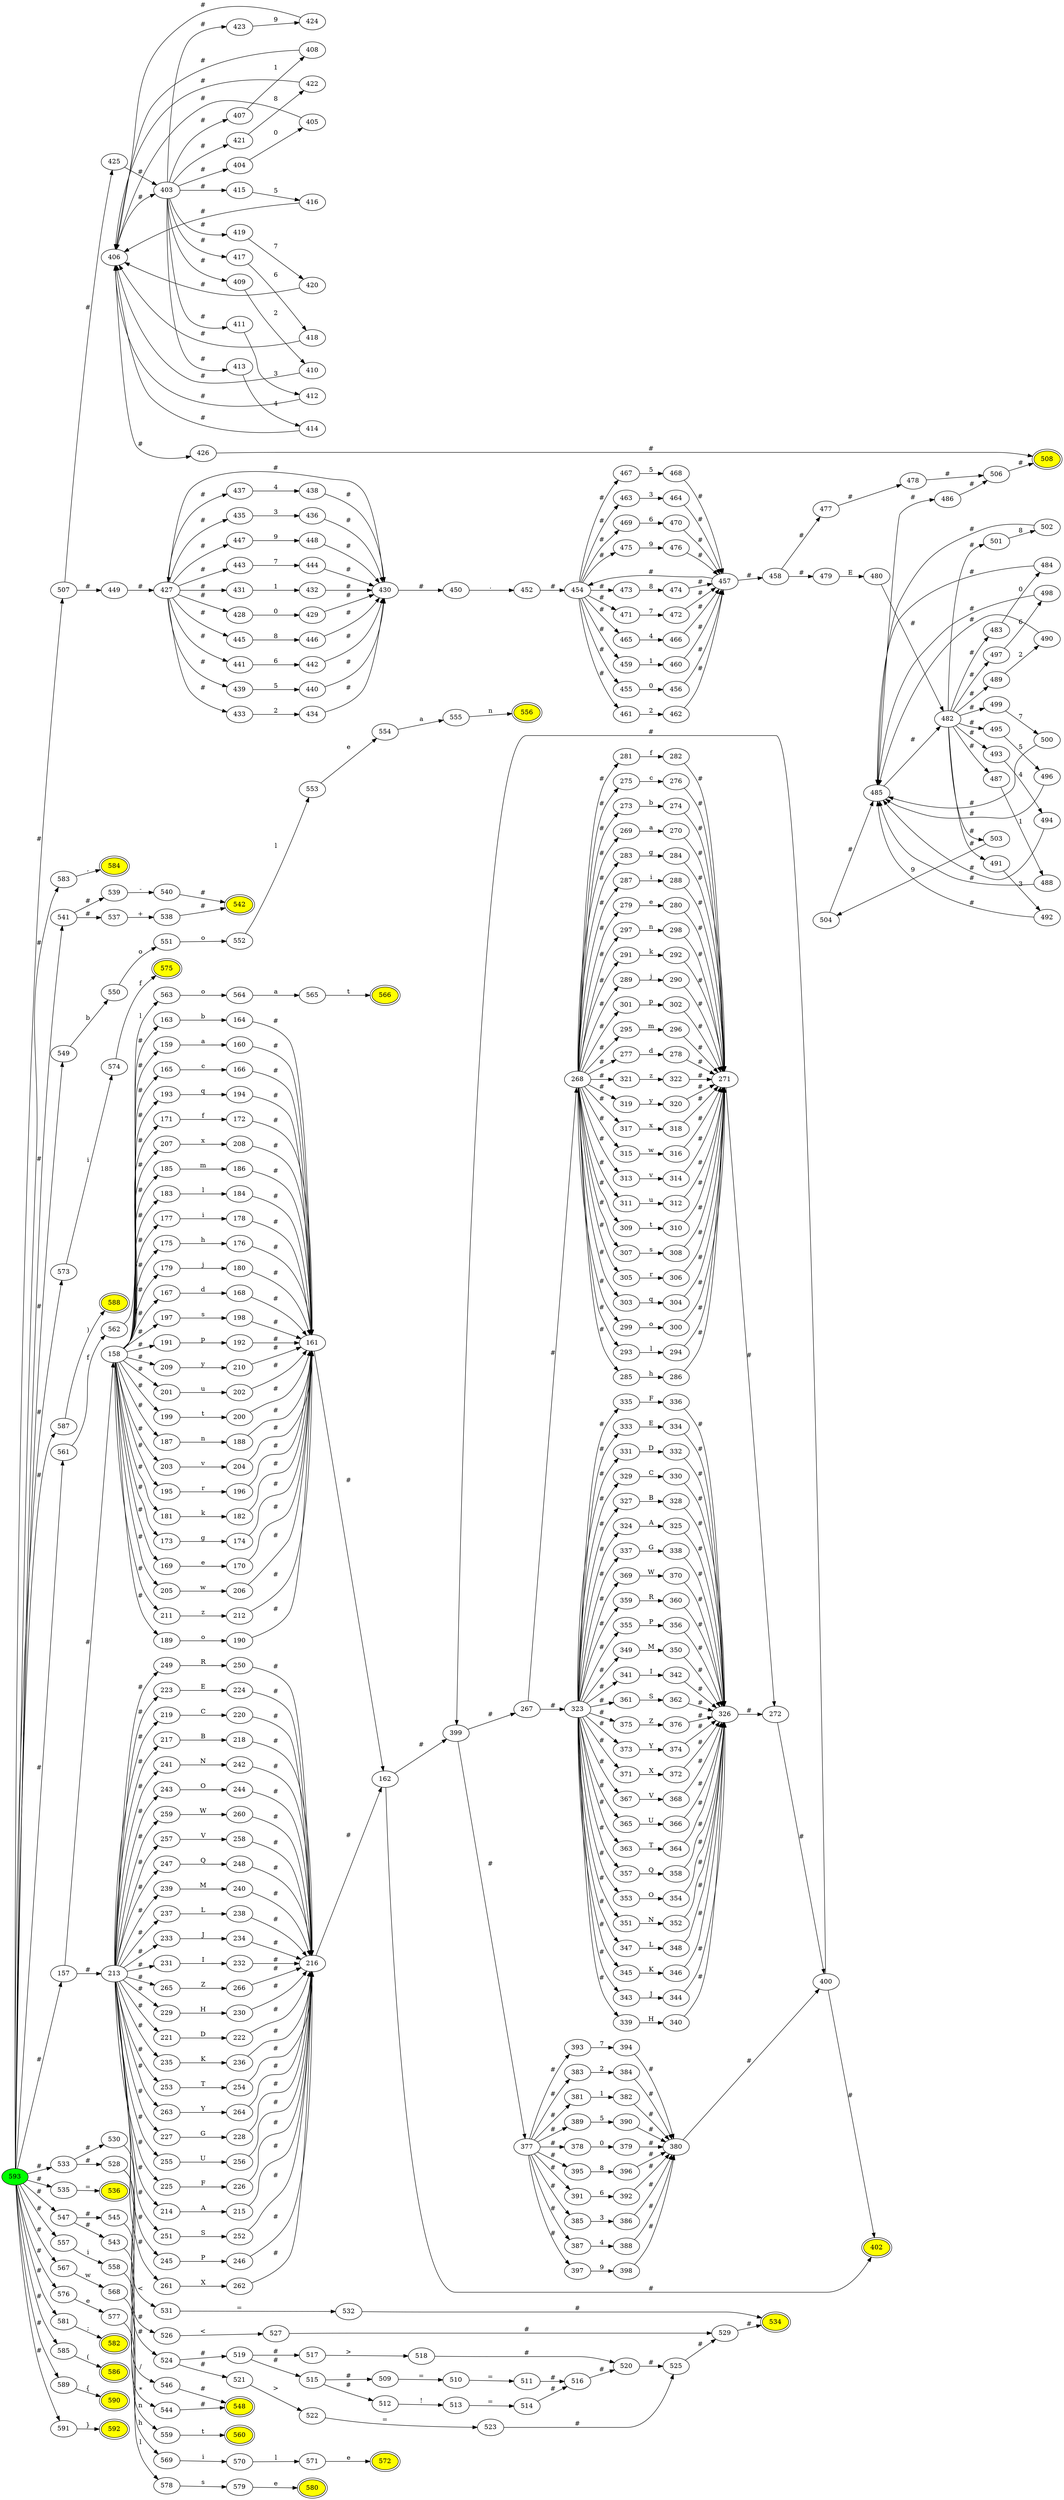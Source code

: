 digraph {
	rankdir=LR;
	504 -> 485 [label="#"];
	502 -> 485 [label="#"];
	498 -> 485 [label="#"];
	494 -> 485 [label="#"];
	492 -> 485 [label="#"];
	490 -> 485 [label="#"];
	501 -> 502 [label="8"];
	497 -> 498 [label="6"];
	495 -> 496 [label="5"];
	491 -> 492 [label="3"];
	483 -> 484 [label="0"];
	478 -> 506 [label="#"];
	479 -> 480 [label="E"];
	476 -> 457 [label="#"];
	474 -> 457 [label="#"];
	472 -> 457 [label="#"];
	466 -> 457 [label="#"];
	460 -> 457 [label="#"];
	380 -> 400 [label="#"];
	376 -> 326 [label="#"];
	489 -> 490 [label="2"];
	374 -> 326 [label="#"];
	486 -> 506 [label="#"];
	372 -> 326 [label="#"];
	368 -> 326 [label="#"];
	482 -> 483 [label="#"];
	482 -> 487 [label="#"];
	482 -> 489 [label="#"];
	482 -> 491 [label="#"];
	482 -> 493 [label="#"];
	482 -> 495 [label="#"];
	482 -> 497 [label="#"];
	482 -> 499 [label="#"];
	482 -> 501 [label="#"];
	482 -> 503 [label="#"];
	366 -> 326 [label="#"];
	364 -> 326 [label="#"];
	358 -> 326 [label="#"];
	457 -> 454 [label="#"];
	457 -> 458 [label="#"];
	354 -> 326 [label="#"];
	352 -> 326 [label="#"];
	348 -> 326 [label="#"];
	346 -> 326 [label="#"];
	344 -> 326 [label="#"];
	340 -> 326 [label="#"];
	336 -> 326 [label="#"];
	334 -> 326 [label="#"];
	332 -> 326 [label="#"];
	456 -> 457 [label="#"];
	330 -> 326 [label="#"];
	462 -> 457 [label="#"];
	328 -> 326 [label="#"];
	325 -> 326 [label="#"];
	322 -> 271 [label="#"];
	320 -> 271 [label="#"];
	318 -> 271 [label="#"];
	316 -> 271 [label="#"];
	314 -> 271 [label="#"];
	312 -> 271 [label="#"];
	310 -> 271 [label="#"];
	308 -> 271 [label="#"];
	306 -> 271 [label="#"];
	304 -> 271 [label="#"];
	300 -> 271 [label="#"];
	294 -> 271 [label="#"];
	286 -> 271 [label="#"];
	282 -> 271 [label="#"];
	276 -> 271 [label="#"];
	274 -> 271 [label="#"];
	270 -> 271 [label="#"];
	475 -> 476 [label="9"];
	467 -> 468 [label="5"];
	465 -> 466 [label="4"];
	338 -> 326 [label="#"];
	463 -> 464 [label="3"];
	461 -> 462 [label="2"];
	459 -> 460 [label="1"];
	398 -> 380 [label="#"];
	284 -> 271 [label="#"];
	394 -> 380 [label="#"];
	384 -> 380 [label="#"];
	382 -> 380 [label="#"];
	371 -> 372 [label="X"];
	484 -> 485 [label="#"];
	369 -> 370 [label="W"];
	471 -> 472 [label="7"];
	367 -> 368 [label="V"];
	365 -> 366 [label="U"];
	464 -> 457 [label="#"];
	359 -> 360 [label="R"];
	357 -> 358 [label="Q"];
	355 -> 356 [label="P"];
	351 -> 352 [label="N"];
	469 -> 470 [label="6"];
	349 -> 350 [label="M"];
	347 -> 348 [label="L"];
	455 -> 456 [label="0"];
	345 -> 346 [label="K"];
	343 -> 344 [label="J"];
	335 -> 336 [label="F"];
	333 -> 334 [label="E"];
	477 -> 478 [label="#"];
	331 -> 332 [label="D"];
	329 -> 330 [label="C"];
	470 -> 457 [label="#"];
	327 -> 328 [label="B"];
	324 -> 325 [label="A"];
	321 -> 322 [label="z"];
	480 -> 482 [label="#"];
	319 -> 320 [label="y"];
	317 -> 318 [label="x"];
	315 -> 316 [label="w"];
	473 -> 474 [label="8"];
	313 -> 314 [label="v"];
	458 -> 477 [label="#"];
	458 -> 479 [label="#"];
	311 -> 312 [label="u"];
	309 -> 310 [label="t"];
	307 -> 308 [label="s"];
	305 -> 306 [label="r"];
	390 -> 380 [label="#"];
	293 -> 294 [label="l"];
	287 -> 288 [label="i"];
	281 -> 282 [label="f"];
	279 -> 280 [label="e"];
	379 -> 380 [label="#"];
	273 -> 274 [label="b"];
	269 -> 270 [label="a"];
	341 -> 342 [label="I"];
	454 -> 455 [label="#"];
	454 -> 459 [label="#"];
	454 -> 461 [label="#"];
	454 -> 463 [label="#"];
	454 -> 465 [label="#"];
	454 -> 467 [label="#"];
	454 -> 469 [label="#"];
	454 -> 471 [label="#"];
	454 -> 473 [label="#"];
	454 -> 475 [label="#"];
	298 -> 271 [label="#"];
	397 -> 398 [label="9"];
	395 -> 396 [label="8"];
	391 -> 392 [label="6"];
	550 -> 551 [label="o"];
	186 -> 161 [label="#"];
	583 -> 584 [label=","];
	184 -> 161 [label="#"];
	178 -> 161 [label="#"];
	439 -> 440 [label="5"];
	176 -> 161 [label="#"];
	541 -> 537 [label="#"];
	541 -> 539 [label="#"];
	408 -> 406 [label="#"];
	424 -> 406 [label="#"];
	578 -> 579 [label="s"];
	426 -> 508 [label="#"];
	434 -> 430 [label="#"];
	563 -> 564 [label="o"];
	546 -> 548 [label="#"];
	437 -> 438 [label="4"];
	540 -> 542 [label="#"];
	271 -> 272 [label="#"];
	407 -> 408 [label="1"];
	180 -> 161 [label="#"];
	526 -> 527 [label="<"];
	427 -> 428 [label="#"];
	427 -> 431 [label="#"];
	427 -> 433 [label="#"];
	427 -> 435 [label="#"];
	427 -> 437 [label="#"];
	427 -> 439 [label="#"];
	427 -> 441 [label="#"];
	427 -> 443 [label="#"];
	427 -> 445 [label="#"];
	427 -> 447 [label="#"];
	167 -> 168 [label="d"];
	259 -> 260 [label="W"];
	544 -> 548 [label="#"];
	363 -> 364 [label="T"];
	257 -> 258 [label="V"];
	436 -> 430 [label="#"];
	571 -> 572 [label="e"];
	337 -> 338 [label="G"];
	247 -> 248 [label="Q"];
	392 -> 380 [label="#"];
	303 -> 304 [label="q"];
	216 -> 162 [label="#"];
	373 -> 374 [label="Y"];
	239 -> 240 [label="M"];
	237 -> 238 [label="L"];
	524 -> 519 [label="#"];
	524 -> 521 [label="#"];
	362 -> 326 [label="#"];
	233 -> 234 [label="J"];
	292 -> 271 [label="#"];
	198 -> 161 [label="#"];
	231 -> 232 [label="I"];
	265 -> 266 [label="Z"];
	175 -> 176 [label="h"];
	577 -> 578 [label="l"];
	229 -> 230 [label="H"];
	191 -> 192 [label="p"];
	447 -> 448 [label="9"];
	400 -> 399 [label="#"];
	400 -> 402 [label="#"];
	289 -> 290 [label="j"];
	221 -> 222 [label="D"];
	496 -> 485 [label="#"];
	360 -> 326 [label="#"];
	235 -> 236 [label="K"];
	302 -> 271 [label="#"];
	209 -> 210 [label="y"];
	238 -> 216 [label="#"];
	386 -> 380 [label="#"];
	201 -> 202 [label="u"];
	253 -> 254 [label="T"];
	192 -> 161 [label="#"];
	377 -> 378 [label="#"];
	377 -> 381 [label="#"];
	377 -> 383 [label="#"];
	377 -> 385 [label="#"];
	377 -> 387 [label="#"];
	377 -> 389 [label="#"];
	377 -> 391 [label="#"];
	377 -> 393 [label="#"];
	377 -> 395 [label="#"];
	377 -> 397 [label="#"];
	559 -> 560 [label="t"];
	199 -> 200 [label="t"];
	188 -> 161 [label="#"];
	569 -> 570 [label="i"];
	403 -> 404 [label="#"];
	403 -> 407 [label="#"];
	403 -> 409 [label="#"];
	403 -> 411 [label="#"];
	403 -> 413 [label="#"];
	403 -> 415 [label="#"];
	403 -> 417 [label="#"];
	403 -> 419 [label="#"];
	403 -> 421 [label="#"];
	403 -> 423 [label="#"];
	203 -> 204 [label="v"];
	500 -> 485 [label="#"];
	240 -> 216 [label="#"];
	295 -> 296 [label="m"];
	197 -> 198 [label="s"];
	195 -> 196 [label="r"];
	538 -> 542 [label="#"];
	182 -> 161 [label="#"];
	272 -> 400 [label="#"];
	443 -> 444 [label="7"];
	499 -> 500 [label="7"];
	263 -> 264 [label="Y"];
	288 -> 271 [label="#"];
	227 -> 228 [label="G"];
	539 -> 540 [label="-"];
	405 -> 406 [label="#"];
	528 -> 524 [label="#"];
	528 -> 526 [label="#"];
	174 -> 161 [label="#"];
	549 -> 550 [label="b"];
	493 -> 494 [label="4"];
	255 -> 256 [label="U"];
	537 -> 538 [label="+"];
	275 -> 276 [label="c"];
	225 -> 226 [label="F"];
	449 -> 427 [label="#"];
	516 -> 520 [label="#"];
	266 -> 216 [label="#"];
	170 -> 161 [label="#"];
	579 -> 580 [label="e"];
	573 -> 574 [label="i"];
	420 -> 406 [label="#"];
	158 -> 159 [label="#"];
	158 -> 163 [label="#"];
	158 -> 165 [label="#"];
	158 -> 167 [label="#"];
	158 -> 169 [label="#"];
	158 -> 171 [label="#"];
	158 -> 173 [label="#"];
	158 -> 175 [label="#"];
	158 -> 177 [label="#"];
	158 -> 179 [label="#"];
	158 -> 181 [label="#"];
	158 -> 183 [label="#"];
	158 -> 185 [label="#"];
	158 -> 187 [label="#"];
	158 -> 189 [label="#"];
	158 -> 191 [label="#"];
	158 -> 193 [label="#"];
	158 -> 195 [label="#"];
	158 -> 197 [label="#"];
	158 -> 199 [label="#"];
	158 -> 201 [label="#"];
	158 -> 203 [label="#"];
	158 -> 205 [label="#"];
	158 -> 207 [label="#"];
	158 -> 209 [label="#"];
	158 -> 211 [label="#"];
	531 -> 532 [label="="];
	587 -> 588 [label=")"];
	517 -> 518 [label=">"];
	561 -> 562 [label="f"];
	378 -> 379 [label="0"];
	543 -> 544 [label="*"];
	214 -> 215 [label="A"];
	425 -> 403 [label="#"];
	593 -> 157 [label="#"];
	593 -> 507 [label="#"];
	593 -> 533 [label="#"];
	593 -> 535 [label="#"];
	593 -> 541 [label="#"];
	593 -> 547 [label="#"];
	593 -> 549 [label="#"];
	593 -> 557 [label="#"];
	593 -> 561 [label="#"];
	593 -> 567 [label="#"];
	593 -> 573 [label="#"];
	593 -> 576 [label="#"];
	593 -> 581 [label="#"];
	593 -> 583 [label="#"];
	593 -> 585 [label="#"];
	593 -> 587 [label="#"];
	593 -> 589 [label="#"];
	593 -> 591 [label="#"];
	383 -> 384 [label="2"];
	268 -> 269 [label="#"];
	268 -> 273 [label="#"];
	268 -> 275 [label="#"];
	268 -> 277 [label="#"];
	268 -> 279 [label="#"];
	268 -> 281 [label="#"];
	268 -> 283 [label="#"];
	268 -> 285 [label="#"];
	268 -> 287 [label="#"];
	268 -> 289 [label="#"];
	268 -> 291 [label="#"];
	268 -> 293 [label="#"];
	268 -> 295 [label="#"];
	268 -> 297 [label="#"];
	268 -> 299 [label="#"];
	268 -> 301 [label="#"];
	268 -> 303 [label="#"];
	268 -> 305 [label="#"];
	268 -> 307 [label="#"];
	268 -> 309 [label="#"];
	268 -> 311 [label="#"];
	268 -> 313 [label="#"];
	268 -> 315 [label="#"];
	268 -> 317 [label="#"];
	268 -> 319 [label="#"];
	268 -> 321 [label="#"];
	585 -> 586 [label="("];
	581 -> 582 [label=";"];
	291 -> 292 [label="k"];
	205 -> 206 [label="w"];
	183 -> 184 [label="l"];
	211 -> 212 [label="z"];
	488 -> 485 [label="#"];
	251 -> 252 [label="S"];
	551 -> 552 [label="o"];
	157 -> 158 [label="#"];
	157 -> 213 [label="#"];
	533 -> 528 [label="#"];
	533 -> 530 [label="#"];
	245 -> 246 [label="P"];
	261 -> 262 [label="X"];
	297 -> 298 [label="n"];
	393 -> 394 [label="7"];
	213 -> 214 [label="#"];
	213 -> 217 [label="#"];
	213 -> 219 [label="#"];
	213 -> 221 [label="#"];
	213 -> 223 [label="#"];
	213 -> 225 [label="#"];
	213 -> 227 [label="#"];
	213 -> 229 [label="#"];
	213 -> 231 [label="#"];
	213 -> 233 [label="#"];
	213 -> 235 [label="#"];
	213 -> 237 [label="#"];
	213 -> 239 [label="#"];
	213 -> 241 [label="#"];
	213 -> 243 [label="#"];
	213 -> 245 [label="#"];
	213 -> 247 [label="#"];
	213 -> 249 [label="#"];
	213 -> 251 [label="#"];
	213 -> 253 [label="#"];
	213 -> 255 [label="#"];
	213 -> 257 [label="#"];
	213 -> 259 [label="#"];
	213 -> 261 [label="#"];
	213 -> 263 [label="#"];
	213 -> 265 [label="#"];
	535 -> 536 [label="="];
	385 -> 386 [label="3"];
	431 -> 432 [label="1"];
	485 -> 482 [label="#"];
	485 -> 486 [label="#"];
	249 -> 250 [label="R"];
	228 -> 216 [label="#"];
	181 -> 182 [label="k"];
	591 -> 592 [label="}"];
	432 -> 430 [label="#"];
	547 -> 543 [label="#"];
	547 -> 545 [label="#"];
	202 -> 161 [label="#"];
	190 -> 161 [label="#"];
	444 -> 430 [label="#"];
	554 -> 555 [label="a"];
	567 -> 568 [label="w"];
	422 -> 406 [label="#"];
	163 -> 164 [label="b"];
	433 -> 434 [label="2"];
	196 -> 161 [label="#"];
	159 -> 160 [label="a"];
	278 -> 271 [label="#"];
	387 -> 388 [label="4"];
	589 -> 590 [label="{"];
	166 -> 161 [label="#"];
	523 -> 525 [label="#"];
	557 -> 558 [label="i"];
	558 -> 559 [label="n"];
	562 -> 563 [label="l"];
	215 -> 216 [label="#"];
	179 -> 180 [label="j"];
	223 -> 224 [label="E"];
	568 -> 569 [label="h"];
	418 -> 406 [label="#"];
	530 -> 531 [label="<"];
	185 -> 186 [label="m"];
	194 -> 161 [label="#"];
	574 -> 575 [label="f"];
	435 -> 436 [label="3"];
	396 -> 380 [label="#"];
	219 -> 220 [label="C"];
	169 -> 170 [label="e"];
	428 -> 429 [label="0"];
	301 -> 302 [label="p"];
	217 -> 218 [label="B"];
	446 -> 430 [label="#"];
	545 -> 546 [label="/"];
	576 -> 577 [label="e"];
	171 -> 172 [label="f"];
	173 -> 174 [label="g"];
	421 -> 422 [label="8"];
	193 -> 194 [label="q"];
	187 -> 188 [label="n"];
	423 -> 424 [label="9"];
	296 -> 271 [label="#"];
	200 -> 161 [label="#"];
	204 -> 161 [label="#"];
	232 -> 216 [label="#"];
	521 -> 522 [label=">"];
	206 -> 161 [label="#"];
	522 -> 523 [label="="];
	514 -> 516 [label="#"];
	252 -> 216 [label="#"];
	518 -> 520 [label="#"];
	277 -> 278 [label="d"];
	399 -> 267 [label="#"];
	399 -> 377 [label="#"];
	220 -> 216 [label="#"];
	222 -> 216 [label="#"];
	189 -> 190 [label="o"];
	224 -> 216 [label="#"];
	388 -> 380 [label="#"];
	226 -> 216 [label="#"];
	511 -> 516 [label="#"];
	242 -> 216 [label="#"];
	519 -> 515 [label="#"];
	519 -> 517 [label="#"];
	438 -> 430 [label="#"];
	350 -> 326 [label="#"];
	234 -> 216 [label="#"];
	353 -> 354 [label="O"];
	512 -> 513 [label="!"];
	236 -> 216 [label="#"];
	507 -> 425 [label="#"];
	507 -> 449 [label="#"];
	246 -> 216 [label="#"];
	375 -> 376 [label="Z"];
	241 -> 242 [label="N"];
	506 -> 508 [label="#"];
	342 -> 326 [label="#"];
	248 -> 216 [label="#"];
	487 -> 488 [label="1"];
	250 -> 216 [label="#"];
	339 -> 340 [label="H"];
	254 -> 216 [label="#"];
	258 -> 216 [label="#"];
	260 -> 216 [label="#"];
	503 -> 504 [label="9"];
	262 -> 216 [label="#"];
	264 -> 216 [label="#"];
	448 -> 430 [label="#"];
	280 -> 271 [label="#"];
	207 -> 208 [label="x"];
	404 -> 405 [label="0"];
	532 -> 534 [label="#"];
	177 -> 178 [label="i"];
	409 -> 410 [label="2"];
	164 -> 161 [label="#"];
	208 -> 161 [label="#"];
	411 -> 412 [label="3"];
	168 -> 161 [label="#"];
	413 -> 414 [label="4"];
	415 -> 416 [label="5"];
	417 -> 418 [label="6"];
	419 -> 420 [label="7"];
	290 -> 271 [label="#"];
	441 -> 442 [label="6"];
	161 -> 162 [label="#"];
	445 -> 446 [label="8"];
	527 -> 529 [label="#"];
	552 -> 553 [label="l"];
	564 -> 565 [label="a"];
	570 -> 571 [label="l"];
	267 -> 268 [label="#"];
	267 -> 323 [label="#"];
	172 -> 161 [label="#"];
	218 -> 216 [label="#"];
	410 -> 406 [label="#"];
	160 -> 161 [label="#"];
	230 -> 216 [label="#"];
	412 -> 406 [label="#"];
	212 -> 161 [label="#"];
	414 -> 406 [label="#"];
	165 -> 166 [label="c"];
	416 -> 406 [label="#"];
	299 -> 300 [label="o"];
	429 -> 430 [label="#"];
	553 -> 554 [label="e"];
	440 -> 430 [label="#"];
	442 -> 430 [label="#"];
	515 -> 509 [label="#"];
	515 -> 512 [label="#"];
	529 -> 534 [label="#"];
	565 -> 566 [label="t"];
	243 -> 244 [label="O"];
	520 -> 525 [label="#"];
	162 -> 399 [label="#"];
	162 -> 402 [label="#"];
	555 -> 556 [label="n"];
	406 -> 403 [label="#"];
	406 -> 426 [label="#"];
	430 -> 427 [label="#"];
	430 -> 450 [label="#"];
	356 -> 326 [label="#"];
	509 -> 510 [label="="];
	285 -> 286 [label="h"];
	326 -> 272 [label="#"];
	450 -> 452 [label="."];
	361 -> 362 [label="S"];
	256 -> 216 [label="#"];
	510 -> 511 [label="="];
	370 -> 326 [label="#"];
	244 -> 216 [label="#"];
	513 -> 514 [label="="];
	525 -> 529 [label="#"];
	452 -> 454 [label="#"];
	468 -> 457 [label="#"];
	323 -> 324 [label="#"];
	323 -> 327 [label="#"];
	323 -> 329 [label="#"];
	323 -> 331 [label="#"];
	323 -> 333 [label="#"];
	323 -> 335 [label="#"];
	323 -> 337 [label="#"];
	323 -> 339 [label="#"];
	323 -> 341 [label="#"];
	323 -> 343 [label="#"];
	323 -> 345 [label="#"];
	323 -> 347 [label="#"];
	323 -> 349 [label="#"];
	323 -> 351 [label="#"];
	323 -> 353 [label="#"];
	323 -> 355 [label="#"];
	323 -> 357 [label="#"];
	323 -> 359 [label="#"];
	323 -> 361 [label="#"];
	323 -> 363 [label="#"];
	323 -> 365 [label="#"];
	323 -> 367 [label="#"];
	323 -> 369 [label="#"];
	323 -> 371 [label="#"];
	323 -> 373 [label="#"];
	323 -> 375 [label="#"];
	283 -> 284 [label="g"];
	389 -> 390 [label="5"];
	210 -> 161 [label="#"];
	381 -> 382 [label="1"];
	592[peripheries=2 style=filled fillcolor=yellow color=black]; 590[peripheries=2 style=filled fillcolor=yellow color=black]; 588[peripheries=2 style=filled fillcolor=yellow color=black]; 584[peripheries=2 style=filled fillcolor=yellow color=black]; 402[peripheries=2 style=filled fillcolor=yellow color=black]; 572[peripheries=2 style=filled fillcolor=yellow color=black]; 534[peripheries=2 style=filled fillcolor=yellow color=black]; 536[peripheries=2 style=filled fillcolor=yellow color=black]; 575[peripheries=2 style=filled fillcolor=yellow color=black]; 560[peripheries=2 style=filled fillcolor=yellow color=black]; 586[peripheries=2 style=filled fillcolor=yellow color=black]; 566[peripheries=2 style=filled fillcolor=yellow color=black]; 508[peripheries=2 style=filled fillcolor=yellow color=black]; 556[peripheries=2 style=filled fillcolor=yellow color=black]; 582[peripheries=2 style=filled fillcolor=yellow color=black]; 548[peripheries=2 style=filled fillcolor=yellow color=black]; 542[peripheries=2 style=filled fillcolor=yellow color=black]; 580[peripheries=2 style=filled fillcolor=yellow color=black]; 593 [arrowhead=normal style=filled fillcolor=green color=black];
}
